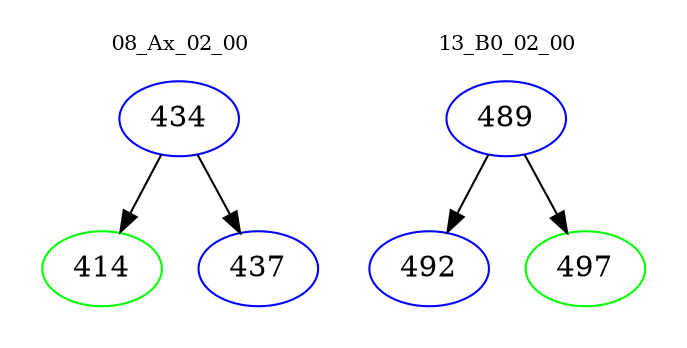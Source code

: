 digraph{
subgraph cluster_0 {
color = white
label = "08_Ax_02_00";
fontsize=10;
T0_434 [label="434", color="blue"]
T0_434 -> T0_414 [color="black"]
T0_414 [label="414", color="green"]
T0_434 -> T0_437 [color="black"]
T0_437 [label="437", color="blue"]
}
subgraph cluster_1 {
color = white
label = "13_B0_02_00";
fontsize=10;
T1_489 [label="489", color="blue"]
T1_489 -> T1_492 [color="black"]
T1_492 [label="492", color="blue"]
T1_489 -> T1_497 [color="black"]
T1_497 [label="497", color="green"]
}
}
